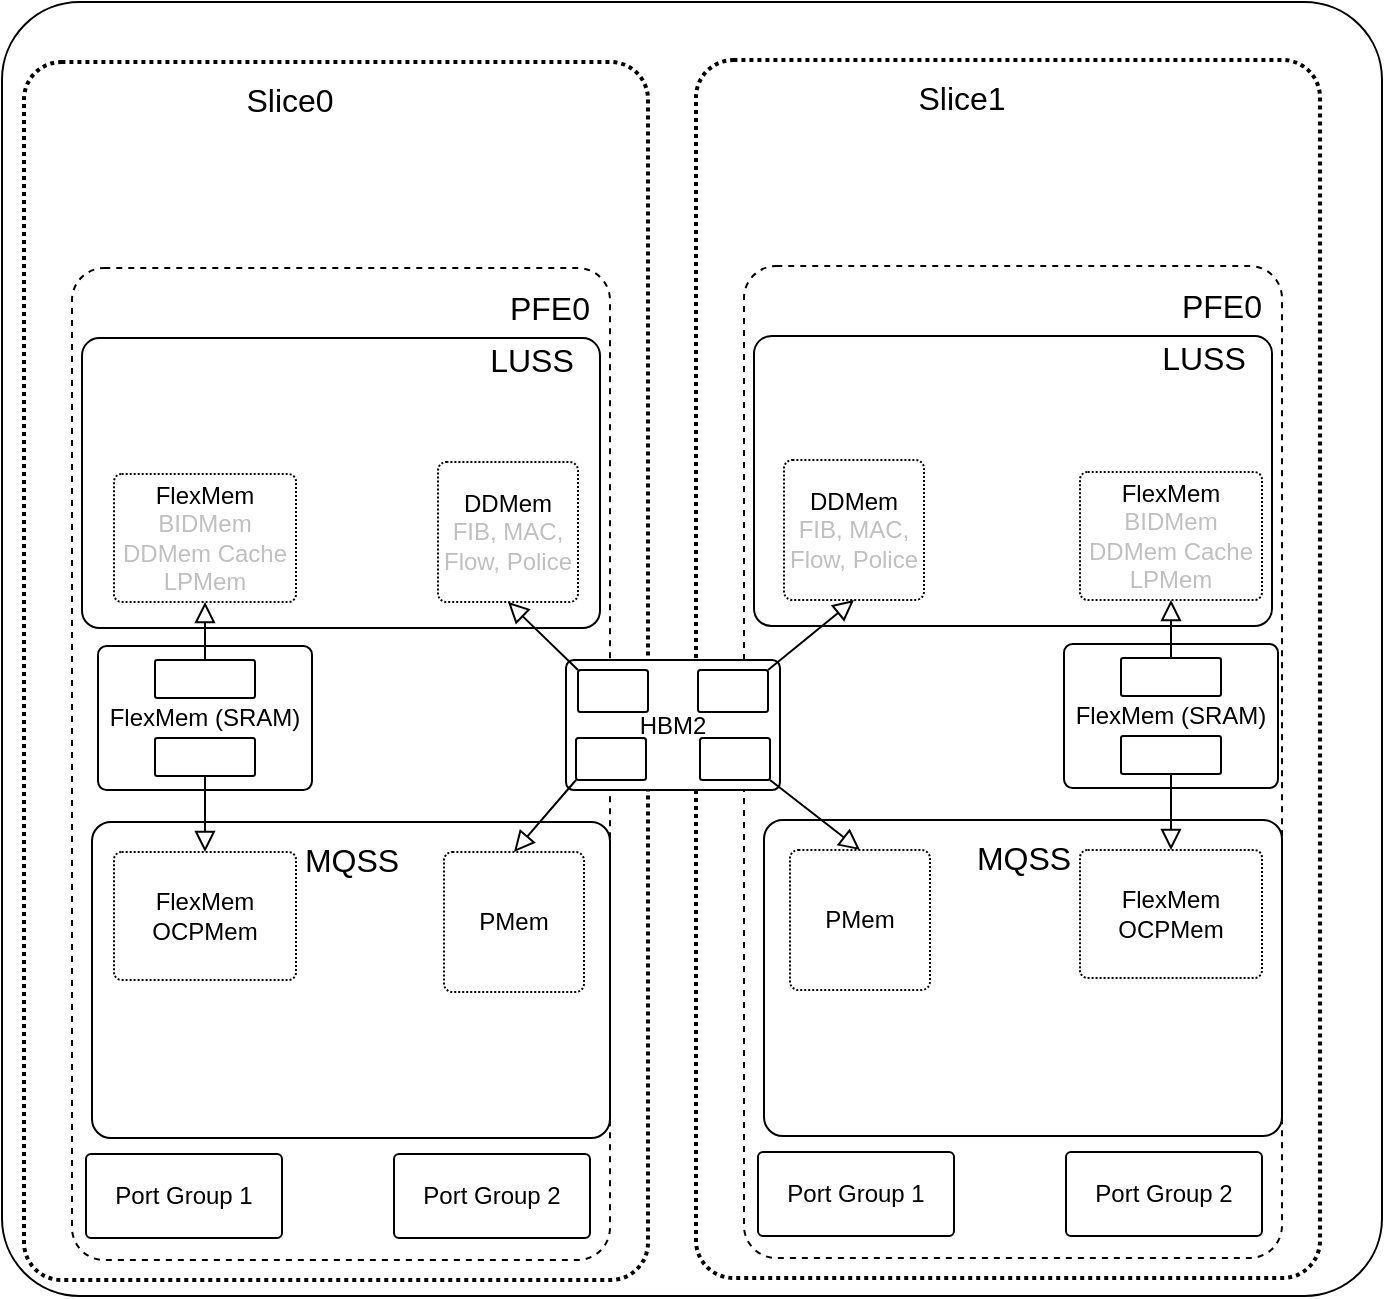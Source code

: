 <mxfile version="24.8.6">
  <diagram name="Page-1" id="Ym4bJsmRE7cuu_R5d9xZ">
    <mxGraphModel dx="1116" dy="1093" grid="0" gridSize="10" guides="1" tooltips="1" connect="1" arrows="1" fold="1" page="0" pageScale="1" pageWidth="850" pageHeight="1100" math="0" shadow="0">
      <root>
        <mxCell id="0" />
        <mxCell id="1" parent="0" />
        <mxCell id="KT2xi9yPrRJrvXMyFJU4-1" value="" style="rounded=1;whiteSpace=wrap;html=1;arcSize=6;" vertex="1" parent="1">
          <mxGeometry x="-61" y="-205" width="690" height="647" as="geometry" />
        </mxCell>
        <mxCell id="KT2xi9yPrRJrvXMyFJU4-27" value="" style="group" vertex="1" connectable="0" parent="1">
          <mxGeometry x="-50" y="-175" width="312" height="609" as="geometry" />
        </mxCell>
        <mxCell id="KT2xi9yPrRJrvXMyFJU4-25" value="" style="rounded=1;whiteSpace=wrap;html=1;dashed=1;imageHeight=24;arcSize=6;dashPattern=1 1;strokeWidth=2;" vertex="1" parent="KT2xi9yPrRJrvXMyFJU4-27">
          <mxGeometry width="312" height="609" as="geometry" />
        </mxCell>
        <mxCell id="KT2xi9yPrRJrvXMyFJU4-26" value="Slice0" style="text;html=1;align=center;verticalAlign=middle;whiteSpace=wrap;rounded=0;fontSize=16;" vertex="1" parent="KT2xi9yPrRJrvXMyFJU4-27">
          <mxGeometry x="118.613" y="3.239" width="28.019" height="32.394" as="geometry" />
        </mxCell>
        <mxCell id="KT2xi9yPrRJrvXMyFJU4-29" value="FLT" style="rounded=1;whiteSpace=wrap;html=1;arcSize=6;" vertex="1" parent="KT2xi9yPrRJrvXMyFJU4-27">
          <mxGeometry x="130.288" y="188" width="48.099" height="35" as="geometry" />
        </mxCell>
        <mxCell id="KT2xi9yPrRJrvXMyFJU4-13" value="" style="group;strokeWidth=2;" vertex="1" connectable="0" parent="1">
          <mxGeometry x="-26" y="-72" width="269" height="496" as="geometry" />
        </mxCell>
        <mxCell id="KT2xi9yPrRJrvXMyFJU4-2" value="" style="rounded=1;whiteSpace=wrap;html=1;dashed=1;arcSize=6;" vertex="1" parent="KT2xi9yPrRJrvXMyFJU4-13">
          <mxGeometry width="269" height="496" as="geometry" />
        </mxCell>
        <mxCell id="KT2xi9yPrRJrvXMyFJU4-10" value="PFE0" style="text;html=1;align=center;verticalAlign=middle;whiteSpace=wrap;rounded=0;fontSize=16;" vertex="1" parent="KT2xi9yPrRJrvXMyFJU4-13">
          <mxGeometry x="209" y="3.39" width="60" height="33.895" as="geometry" />
        </mxCell>
        <mxCell id="KT2xi9yPrRJrvXMyFJU4-14" value="" style="group" vertex="1" connectable="0" parent="KT2xi9yPrRJrvXMyFJU4-13">
          <mxGeometry x="7" y="443" width="98" height="42" as="geometry" />
        </mxCell>
        <mxCell id="KT2xi9yPrRJrvXMyFJU4-15" value="Port Group 1" style="rounded=1;whiteSpace=wrap;html=1;arcSize=6;" vertex="1" parent="KT2xi9yPrRJrvXMyFJU4-14">
          <mxGeometry width="98.0" height="42.0" as="geometry" />
        </mxCell>
        <mxCell id="KT2xi9yPrRJrvXMyFJU4-20" value="" style="group" vertex="1" connectable="0" parent="KT2xi9yPrRJrvXMyFJU4-13">
          <mxGeometry x="161" y="443" width="98" height="42" as="geometry" />
        </mxCell>
        <mxCell id="KT2xi9yPrRJrvXMyFJU4-21" value="Port Group 2" style="rounded=1;whiteSpace=wrap;html=1;arcSize=6;" vertex="1" parent="KT2xi9yPrRJrvXMyFJU4-20">
          <mxGeometry width="98.0" height="42.0" as="geometry" />
        </mxCell>
        <mxCell id="KT2xi9yPrRJrvXMyFJU4-7" value="" style="group" vertex="1" connectable="0" parent="KT2xi9yPrRJrvXMyFJU4-13">
          <mxGeometry x="10" y="277" width="259" height="158" as="geometry" />
        </mxCell>
        <mxCell id="KT2xi9yPrRJrvXMyFJU4-8" value="" style="rounded=1;whiteSpace=wrap;html=1;arcSize=6;" vertex="1" parent="KT2xi9yPrRJrvXMyFJU4-7">
          <mxGeometry width="259" height="158" as="geometry" />
        </mxCell>
        <mxCell id="KT2xi9yPrRJrvXMyFJU4-9" value="MQSS" style="text;html=1;align=center;verticalAlign=middle;whiteSpace=wrap;rounded=0;fontSize=16;" vertex="1" parent="KT2xi9yPrRJrvXMyFJU4-7">
          <mxGeometry x="99.5" y="4" width="60" height="30" as="geometry" />
        </mxCell>
        <mxCell id="KT2xi9yPrRJrvXMyFJU4-71" value="PMem" style="rounded=1;whiteSpace=wrap;html=1;arcSize=6;dashed=1;dashPattern=1 1;" vertex="1" parent="KT2xi9yPrRJrvXMyFJU4-7">
          <mxGeometry x="176" y="15" width="70" height="70" as="geometry" />
        </mxCell>
        <mxCell id="KT2xi9yPrRJrvXMyFJU4-91" value="" style="group;dashed=1;dashPattern=8 8;" vertex="1" connectable="0" parent="KT2xi9yPrRJrvXMyFJU4-7">
          <mxGeometry x="11" y="15" width="91" height="64" as="geometry" />
        </mxCell>
        <mxCell id="KT2xi9yPrRJrvXMyFJU4-92" value="&lt;div&gt;FlexMem&lt;br&gt;&lt;/div&gt;OCPMem" style="rounded=1;whiteSpace=wrap;html=1;arcSize=6;dashed=1;dashPattern=1 1;" vertex="1" parent="KT2xi9yPrRJrvXMyFJU4-91">
          <mxGeometry width="91.0" height="64.0" as="geometry" />
        </mxCell>
        <mxCell id="KT2xi9yPrRJrvXMyFJU4-69" value="&lt;div&gt;FlexMem (SRAM)&lt;/div&gt;" style="rounded=1;whiteSpace=wrap;html=1;arcSize=6;" vertex="1" parent="KT2xi9yPrRJrvXMyFJU4-13">
          <mxGeometry x="13" y="189" width="107" height="72" as="geometry" />
        </mxCell>
        <mxCell id="KT2xi9yPrRJrvXMyFJU4-84" value="" style="group" vertex="1" connectable="0" parent="KT2xi9yPrRJrvXMyFJU4-13">
          <mxGeometry x="41.5" y="196" width="50" height="19" as="geometry" />
        </mxCell>
        <mxCell id="KT2xi9yPrRJrvXMyFJU4-85" value="" style="rounded=1;whiteSpace=wrap;html=1;arcSize=6;" vertex="1" parent="KT2xi9yPrRJrvXMyFJU4-84">
          <mxGeometry width="50.0" height="19.0" as="geometry" />
        </mxCell>
        <mxCell id="KT2xi9yPrRJrvXMyFJU4-87" value="" style="group" vertex="1" connectable="0" parent="KT2xi9yPrRJrvXMyFJU4-13">
          <mxGeometry x="41.5" y="235" width="50" height="19" as="geometry" />
        </mxCell>
        <mxCell id="KT2xi9yPrRJrvXMyFJU4-88" value="" style="rounded=1;whiteSpace=wrap;html=1;arcSize=6;" vertex="1" parent="KT2xi9yPrRJrvXMyFJU4-87">
          <mxGeometry width="50.0" height="19.0" as="geometry" />
        </mxCell>
        <mxCell id="KT2xi9yPrRJrvXMyFJU4-93" style="edgeStyle=none;curved=1;rounded=0;orthogonalLoop=1;jettySize=auto;html=1;exitX=0.5;exitY=1;exitDx=0;exitDy=0;entryX=0.5;entryY=0;entryDx=0;entryDy=0;fontSize=12;startSize=8;endSize=8;endArrow=block;endFill=0;" edge="1" parent="KT2xi9yPrRJrvXMyFJU4-13" source="KT2xi9yPrRJrvXMyFJU4-88" target="KT2xi9yPrRJrvXMyFJU4-92">
          <mxGeometry relative="1" as="geometry" />
        </mxCell>
        <mxCell id="KT2xi9yPrRJrvXMyFJU4-6" value="" style="group" vertex="1" connectable="0" parent="1">
          <mxGeometry x="-21" y="-37" width="259" height="146" as="geometry" />
        </mxCell>
        <mxCell id="KT2xi9yPrRJrvXMyFJU4-4" value="" style="rounded=1;whiteSpace=wrap;html=1;arcSize=6;" vertex="1" parent="KT2xi9yPrRJrvXMyFJU4-6">
          <mxGeometry width="259" height="145.017" as="geometry" />
        </mxCell>
        <mxCell id="KT2xi9yPrRJrvXMyFJU4-5" value="LUSS" style="text;html=1;align=center;verticalAlign=middle;whiteSpace=wrap;rounded=0;fontSize=16;" vertex="1" parent="KT2xi9yPrRJrvXMyFJU4-6">
          <mxGeometry x="195" y="6.965" width="60" height="7.24" as="geometry" />
        </mxCell>
        <mxCell id="KT2xi9yPrRJrvXMyFJU4-63" value="&lt;div&gt;DDMem&lt;/div&gt;&lt;font color=&quot;#c0c0c0&quot;&gt;FIB, MAC, Flow, Police&lt;/font&gt;" style="rounded=1;whiteSpace=wrap;html=1;arcSize=6;dashed=1;dashPattern=1 1;" vertex="1" parent="KT2xi9yPrRJrvXMyFJU4-6">
          <mxGeometry x="178" y="62" width="70" height="70" as="geometry" />
        </mxCell>
        <mxCell id="KT2xi9yPrRJrvXMyFJU4-33" value="" style="group" vertex="1" connectable="0" parent="KT2xi9yPrRJrvXMyFJU4-6">
          <mxGeometry x="16" y="68" width="91" height="64" as="geometry" />
        </mxCell>
        <mxCell id="KT2xi9yPrRJrvXMyFJU4-31" value="&lt;div&gt;FlexMem&lt;br&gt;&lt;/div&gt;&lt;div&gt;&lt;font color=&quot;#c0c0c0&quot;&gt;BIDMem&lt;/font&gt;&lt;/div&gt;&lt;div&gt;&lt;font color=&quot;#c0c0c0&quot;&gt;DDMem Cache&lt;/font&gt;&lt;/div&gt;&lt;div&gt;&lt;font color=&quot;#c0c0c0&quot;&gt;LPMem&lt;/font&gt;&lt;br&gt;&lt;/div&gt;" style="rounded=1;whiteSpace=wrap;html=1;arcSize=6;dashed=1;dashPattern=1 1;" vertex="1" parent="KT2xi9yPrRJrvXMyFJU4-33">
          <mxGeometry width="91.0" height="64.0" as="geometry" />
        </mxCell>
        <mxCell id="KT2xi9yPrRJrvXMyFJU4-90" style="edgeStyle=none;curved=1;rounded=0;orthogonalLoop=1;jettySize=auto;html=1;exitX=0.5;exitY=0;exitDx=0;exitDy=0;entryX=0.5;entryY=1;entryDx=0;entryDy=0;fontSize=12;startSize=8;endSize=8;endArrow=block;endFill=0;" edge="1" parent="1" source="KT2xi9yPrRJrvXMyFJU4-85" target="KT2xi9yPrRJrvXMyFJU4-31">
          <mxGeometry relative="1" as="geometry" />
        </mxCell>
        <mxCell id="KT2xi9yPrRJrvXMyFJU4-94" value="" style="group" vertex="1" connectable="0" parent="1">
          <mxGeometry x="286" y="-176" width="312" height="609" as="geometry" />
        </mxCell>
        <mxCell id="KT2xi9yPrRJrvXMyFJU4-95" value="" style="rounded=1;whiteSpace=wrap;html=1;dashed=1;imageHeight=24;arcSize=6;dashPattern=1 1;strokeWidth=2;" vertex="1" parent="KT2xi9yPrRJrvXMyFJU4-94">
          <mxGeometry width="312" height="609" as="geometry" />
        </mxCell>
        <mxCell id="KT2xi9yPrRJrvXMyFJU4-96" value="Slice1" style="text;html=1;align=center;verticalAlign=middle;whiteSpace=wrap;rounded=0;fontSize=16;" vertex="1" parent="KT2xi9yPrRJrvXMyFJU4-94">
          <mxGeometry x="118.613" y="3.239" width="28.019" height="32.394" as="geometry" />
        </mxCell>
        <mxCell id="KT2xi9yPrRJrvXMyFJU4-97" value="FLT" style="rounded=1;whiteSpace=wrap;html=1;arcSize=6;" vertex="1" parent="KT2xi9yPrRJrvXMyFJU4-94">
          <mxGeometry x="130.288" y="188" width="48.099" height="35" as="geometry" />
        </mxCell>
        <mxCell id="KT2xi9yPrRJrvXMyFJU4-98" value="" style="group;strokeWidth=2;" vertex="1" connectable="0" parent="1">
          <mxGeometry x="310" y="-73" width="269" height="496" as="geometry" />
        </mxCell>
        <mxCell id="KT2xi9yPrRJrvXMyFJU4-99" value="" style="rounded=1;whiteSpace=wrap;html=1;dashed=1;arcSize=6;" vertex="1" parent="KT2xi9yPrRJrvXMyFJU4-98">
          <mxGeometry width="269" height="496" as="geometry" />
        </mxCell>
        <mxCell id="KT2xi9yPrRJrvXMyFJU4-100" value="PFE0" style="text;html=1;align=center;verticalAlign=middle;whiteSpace=wrap;rounded=0;fontSize=16;" vertex="1" parent="KT2xi9yPrRJrvXMyFJU4-98">
          <mxGeometry x="209" y="3.39" width="60" height="33.895" as="geometry" />
        </mxCell>
        <mxCell id="KT2xi9yPrRJrvXMyFJU4-101" value="" style="group" vertex="1" connectable="0" parent="KT2xi9yPrRJrvXMyFJU4-98">
          <mxGeometry x="7" y="443" width="98" height="42" as="geometry" />
        </mxCell>
        <mxCell id="KT2xi9yPrRJrvXMyFJU4-102" value="Port Group 1" style="rounded=1;whiteSpace=wrap;html=1;arcSize=6;" vertex="1" parent="KT2xi9yPrRJrvXMyFJU4-101">
          <mxGeometry width="98.0" height="42.0" as="geometry" />
        </mxCell>
        <mxCell id="KT2xi9yPrRJrvXMyFJU4-103" value="" style="group" vertex="1" connectable="0" parent="KT2xi9yPrRJrvXMyFJU4-98">
          <mxGeometry x="161" y="443" width="98" height="42" as="geometry" />
        </mxCell>
        <mxCell id="KT2xi9yPrRJrvXMyFJU4-104" value="Port Group 2" style="rounded=1;whiteSpace=wrap;html=1;arcSize=6;" vertex="1" parent="KT2xi9yPrRJrvXMyFJU4-103">
          <mxGeometry width="98.0" height="42.0" as="geometry" />
        </mxCell>
        <mxCell id="KT2xi9yPrRJrvXMyFJU4-105" value="" style="group" vertex="1" connectable="0" parent="KT2xi9yPrRJrvXMyFJU4-98">
          <mxGeometry x="10" y="277" width="259" height="158" as="geometry" />
        </mxCell>
        <mxCell id="KT2xi9yPrRJrvXMyFJU4-106" value="" style="rounded=1;whiteSpace=wrap;html=1;arcSize=6;" vertex="1" parent="KT2xi9yPrRJrvXMyFJU4-105">
          <mxGeometry width="259" height="158" as="geometry" />
        </mxCell>
        <mxCell id="KT2xi9yPrRJrvXMyFJU4-107" value="MQSS" style="text;html=1;align=center;verticalAlign=middle;whiteSpace=wrap;rounded=0;fontSize=16;" vertex="1" parent="KT2xi9yPrRJrvXMyFJU4-105">
          <mxGeometry x="99.5" y="4" width="60" height="30" as="geometry" />
        </mxCell>
        <mxCell id="KT2xi9yPrRJrvXMyFJU4-108" value="PMem" style="rounded=1;whiteSpace=wrap;html=1;arcSize=6;dashed=1;dashPattern=1 1;" vertex="1" parent="KT2xi9yPrRJrvXMyFJU4-105">
          <mxGeometry x="13" y="15" width="70" height="70" as="geometry" />
        </mxCell>
        <mxCell id="KT2xi9yPrRJrvXMyFJU4-109" value="" style="group;dashed=1;dashPattern=8 8;" vertex="1" connectable="0" parent="KT2xi9yPrRJrvXMyFJU4-105">
          <mxGeometry x="158" y="15" width="91" height="64" as="geometry" />
        </mxCell>
        <mxCell id="KT2xi9yPrRJrvXMyFJU4-110" value="&lt;div&gt;FlexMem&lt;br&gt;&lt;/div&gt;OCPMem" style="rounded=1;whiteSpace=wrap;html=1;arcSize=6;dashed=1;dashPattern=1 1;" vertex="1" parent="KT2xi9yPrRJrvXMyFJU4-109">
          <mxGeometry width="91.0" height="64.0" as="geometry" />
        </mxCell>
        <mxCell id="KT2xi9yPrRJrvXMyFJU4-111" value="&lt;div&gt;FlexMem (SRAM)&lt;/div&gt;" style="rounded=1;whiteSpace=wrap;html=1;arcSize=6;" vertex="1" parent="KT2xi9yPrRJrvXMyFJU4-98">
          <mxGeometry x="160" y="189" width="107" height="72" as="geometry" />
        </mxCell>
        <mxCell id="KT2xi9yPrRJrvXMyFJU4-112" value="" style="group" vertex="1" connectable="0" parent="KT2xi9yPrRJrvXMyFJU4-98">
          <mxGeometry x="188.5" y="196" width="50" height="19" as="geometry" />
        </mxCell>
        <mxCell id="KT2xi9yPrRJrvXMyFJU4-113" value="" style="rounded=1;whiteSpace=wrap;html=1;arcSize=6;" vertex="1" parent="KT2xi9yPrRJrvXMyFJU4-112">
          <mxGeometry width="50.0" height="19.0" as="geometry" />
        </mxCell>
        <mxCell id="KT2xi9yPrRJrvXMyFJU4-114" value="" style="group" vertex="1" connectable="0" parent="KT2xi9yPrRJrvXMyFJU4-98">
          <mxGeometry x="188.5" y="235" width="50" height="19" as="geometry" />
        </mxCell>
        <mxCell id="KT2xi9yPrRJrvXMyFJU4-115" value="" style="rounded=1;whiteSpace=wrap;html=1;arcSize=6;" vertex="1" parent="KT2xi9yPrRJrvXMyFJU4-114">
          <mxGeometry width="50.0" height="19.0" as="geometry" />
        </mxCell>
        <mxCell id="KT2xi9yPrRJrvXMyFJU4-116" style="edgeStyle=none;curved=1;rounded=0;orthogonalLoop=1;jettySize=auto;html=1;exitX=0.5;exitY=1;exitDx=0;exitDy=0;entryX=0.5;entryY=0;entryDx=0;entryDy=0;fontSize=12;startSize=8;endSize=8;endArrow=block;endFill=0;" edge="1" parent="KT2xi9yPrRJrvXMyFJU4-98" source="KT2xi9yPrRJrvXMyFJU4-115" target="KT2xi9yPrRJrvXMyFJU4-110">
          <mxGeometry relative="1" as="geometry" />
        </mxCell>
        <mxCell id="KT2xi9yPrRJrvXMyFJU4-117" value="" style="group" vertex="1" connectable="0" parent="1">
          <mxGeometry x="315" y="-38" width="259" height="146" as="geometry" />
        </mxCell>
        <mxCell id="KT2xi9yPrRJrvXMyFJU4-118" value="" style="rounded=1;whiteSpace=wrap;html=1;arcSize=6;" vertex="1" parent="KT2xi9yPrRJrvXMyFJU4-117">
          <mxGeometry width="259" height="145.017" as="geometry" />
        </mxCell>
        <mxCell id="KT2xi9yPrRJrvXMyFJU4-119" value="LUSS" style="text;html=1;align=center;verticalAlign=middle;whiteSpace=wrap;rounded=0;fontSize=16;" vertex="1" parent="KT2xi9yPrRJrvXMyFJU4-117">
          <mxGeometry x="195" y="6.965" width="60" height="7.24" as="geometry" />
        </mxCell>
        <mxCell id="KT2xi9yPrRJrvXMyFJU4-120" value="&lt;div&gt;DDMem&lt;/div&gt;&lt;font color=&quot;#c0c0c0&quot;&gt;FIB, MAC, Flow, Police&lt;/font&gt;" style="rounded=1;whiteSpace=wrap;html=1;arcSize=6;dashed=1;dashPattern=1 1;" vertex="1" parent="KT2xi9yPrRJrvXMyFJU4-117">
          <mxGeometry x="15" y="62" width="70" height="70" as="geometry" />
        </mxCell>
        <mxCell id="KT2xi9yPrRJrvXMyFJU4-121" value="" style="group" vertex="1" connectable="0" parent="KT2xi9yPrRJrvXMyFJU4-117">
          <mxGeometry x="163" y="68" width="91" height="64" as="geometry" />
        </mxCell>
        <mxCell id="KT2xi9yPrRJrvXMyFJU4-122" value="&lt;div&gt;FlexMem&lt;br&gt;&lt;/div&gt;&lt;div&gt;&lt;font color=&quot;#c0c0c0&quot;&gt;BIDMem&lt;/font&gt;&lt;/div&gt;&lt;div&gt;&lt;font color=&quot;#c0c0c0&quot;&gt;DDMem Cache&lt;/font&gt;&lt;/div&gt;&lt;div&gt;&lt;font color=&quot;#c0c0c0&quot;&gt;LPMem&lt;/font&gt;&lt;br&gt;&lt;/div&gt;" style="rounded=1;whiteSpace=wrap;html=1;arcSize=6;dashed=1;dashPattern=1 1;" vertex="1" parent="KT2xi9yPrRJrvXMyFJU4-121">
          <mxGeometry width="91.0" height="64.0" as="geometry" />
        </mxCell>
        <mxCell id="KT2xi9yPrRJrvXMyFJU4-126" style="edgeStyle=none;curved=1;rounded=0;orthogonalLoop=1;jettySize=auto;html=1;exitX=0.5;exitY=0;exitDx=0;exitDy=0;entryX=0.5;entryY=1;entryDx=0;entryDy=0;fontSize=12;startSize=8;endSize=8;endArrow=block;endFill=0;" edge="1" parent="1" source="KT2xi9yPrRJrvXMyFJU4-113" target="KT2xi9yPrRJrvXMyFJU4-122">
          <mxGeometry relative="1" as="geometry" />
        </mxCell>
        <mxCell id="KT2xi9yPrRJrvXMyFJU4-75" value="" style="group" vertex="1" connectable="0" parent="1">
          <mxGeometry x="221" y="124" width="107" height="65" as="geometry" />
        </mxCell>
        <mxCell id="KT2xi9yPrRJrvXMyFJU4-23" value="&lt;div&gt;HBM2&lt;/div&gt;" style="rounded=1;whiteSpace=wrap;html=1;arcSize=6;" vertex="1" parent="KT2xi9yPrRJrvXMyFJU4-75">
          <mxGeometry width="107" height="65" as="geometry" />
        </mxCell>
        <mxCell id="KT2xi9yPrRJrvXMyFJU4-65" value="" style="rounded=1;whiteSpace=wrap;html=1;arcSize=6;" vertex="1" parent="KT2xi9yPrRJrvXMyFJU4-75">
          <mxGeometry x="6" y="5" width="35" height="21" as="geometry" />
        </mxCell>
        <mxCell id="KT2xi9yPrRJrvXMyFJU4-72" value="" style="rounded=1;whiteSpace=wrap;html=1;arcSize=6;" vertex="1" parent="KT2xi9yPrRJrvXMyFJU4-75">
          <mxGeometry x="5" y="39" width="35" height="21" as="geometry" />
        </mxCell>
        <mxCell id="KT2xi9yPrRJrvXMyFJU4-73" value="" style="rounded=1;whiteSpace=wrap;html=1;arcSize=6;" vertex="1" parent="KT2xi9yPrRJrvXMyFJU4-75">
          <mxGeometry x="66" y="5" width="35" height="21" as="geometry" />
        </mxCell>
        <mxCell id="KT2xi9yPrRJrvXMyFJU4-74" value="" style="rounded=1;whiteSpace=wrap;html=1;arcSize=6;" vertex="1" parent="KT2xi9yPrRJrvXMyFJU4-75">
          <mxGeometry x="67" y="39" width="35" height="21" as="geometry" />
        </mxCell>
        <mxCell id="KT2xi9yPrRJrvXMyFJU4-125" style="edgeStyle=none;curved=1;rounded=0;orthogonalLoop=1;jettySize=auto;html=1;exitX=1;exitY=1;exitDx=0;exitDy=0;entryX=0.5;entryY=0;entryDx=0;entryDy=0;fontSize=12;startSize=8;endSize=8;endArrow=block;endFill=0;" edge="1" parent="1" source="KT2xi9yPrRJrvXMyFJU4-74" target="KT2xi9yPrRJrvXMyFJU4-108">
          <mxGeometry relative="1" as="geometry">
            <mxPoint x="399" y="183" as="sourcePoint" />
          </mxGeometry>
        </mxCell>
        <mxCell id="KT2xi9yPrRJrvXMyFJU4-124" style="edgeStyle=none;curved=1;rounded=0;orthogonalLoop=1;jettySize=auto;html=1;exitX=1;exitY=0;exitDx=0;exitDy=0;entryX=0.5;entryY=1;entryDx=0;entryDy=0;fontSize=12;startSize=8;endSize=8;endArrow=block;endFill=0;" edge="1" parent="1" target="KT2xi9yPrRJrvXMyFJU4-120" source="KT2xi9yPrRJrvXMyFJU4-73">
          <mxGeometry relative="1" as="geometry">
            <mxPoint x="400" y="128" as="sourcePoint" />
          </mxGeometry>
        </mxCell>
        <mxCell id="KT2xi9yPrRJrvXMyFJU4-78" style="edgeStyle=none;curved=1;rounded=0;orthogonalLoop=1;jettySize=auto;html=1;exitX=0;exitY=0;exitDx=0;exitDy=0;entryX=0.5;entryY=1;entryDx=0;entryDy=0;fontSize=12;startSize=8;endSize=8;endArrow=block;endFill=0;" edge="1" parent="1" source="KT2xi9yPrRJrvXMyFJU4-65" target="KT2xi9yPrRJrvXMyFJU4-63">
          <mxGeometry relative="1" as="geometry" />
        </mxCell>
        <mxCell id="KT2xi9yPrRJrvXMyFJU4-82" style="edgeStyle=none;curved=1;rounded=0;orthogonalLoop=1;jettySize=auto;html=1;exitX=0;exitY=1;exitDx=0;exitDy=0;entryX=0.5;entryY=0;entryDx=0;entryDy=0;fontSize=12;startSize=8;endSize=8;endArrow=block;endFill=0;" edge="1" parent="1" source="KT2xi9yPrRJrvXMyFJU4-72" target="KT2xi9yPrRJrvXMyFJU4-71">
          <mxGeometry relative="1" as="geometry" />
        </mxCell>
      </root>
    </mxGraphModel>
  </diagram>
</mxfile>
